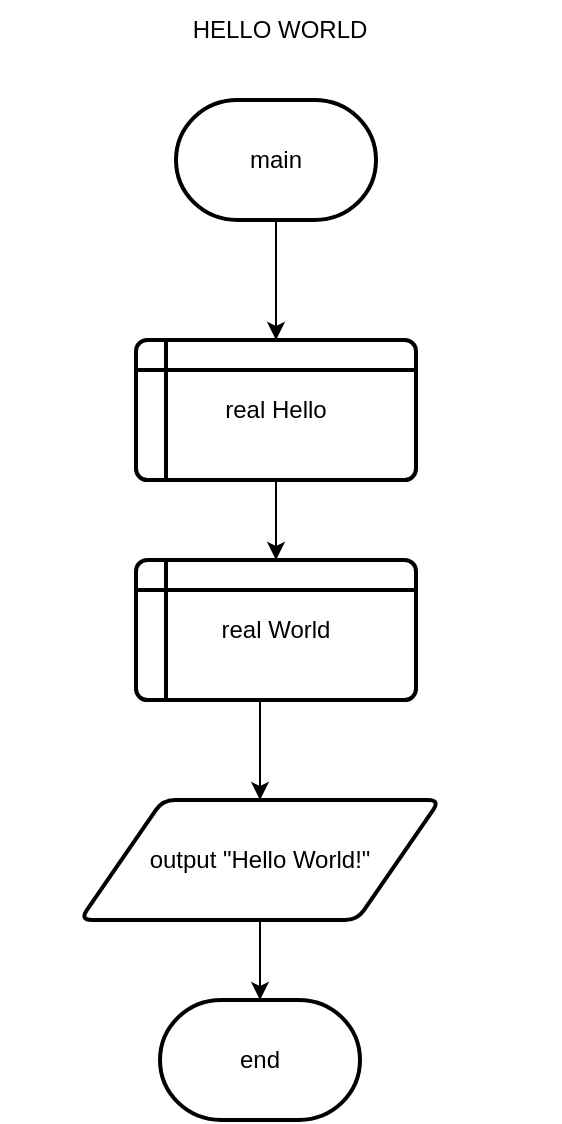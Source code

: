 <mxfile version="21.8.1" type="device">
  <diagram name="Halaman-1" id="7BX-3QSAJB9VlkxWqfOS">
    <mxGraphModel dx="880" dy="478" grid="1" gridSize="10" guides="1" tooltips="1" connect="1" arrows="1" fold="1" page="1" pageScale="1" pageWidth="827" pageHeight="1169" background="none" math="0" shadow="0">
      <root>
        <mxCell id="0" />
        <mxCell id="1" parent="0" />
        <mxCell id="3JNIZwmlUUO5AMIn4faB-1" value="main" style="strokeWidth=2;html=1;shape=mxgraph.flowchart.terminator;whiteSpace=wrap;" parent="1" vertex="1">
          <mxGeometry x="368" y="60" width="100" height="60" as="geometry" />
        </mxCell>
        <mxCell id="NaOJfR_GYInxTu7dCDZz-4" value="" style="edgeStyle=orthogonalEdgeStyle;rounded=0;orthogonalLoop=1;jettySize=auto;html=1;" edge="1" parent="1" source="3JNIZwmlUUO5AMIn4faB-2" target="NaOJfR_GYInxTu7dCDZz-3">
          <mxGeometry relative="1" as="geometry" />
        </mxCell>
        <mxCell id="3JNIZwmlUUO5AMIn4faB-2" value="real Hello" style="shape=internalStorage;whiteSpace=wrap;html=1;dx=15;dy=15;rounded=1;arcSize=8;strokeWidth=2;" parent="1" vertex="1">
          <mxGeometry x="348" y="180" width="140" height="70" as="geometry" />
        </mxCell>
        <mxCell id="3JNIZwmlUUO5AMIn4faB-3" value="" style="endArrow=classic;html=1;rounded=0;exitX=0.5;exitY=1;exitDx=0;exitDy=0;exitPerimeter=0;entryX=0.5;entryY=0;entryDx=0;entryDy=0;" parent="1" source="3JNIZwmlUUO5AMIn4faB-1" target="3JNIZwmlUUO5AMIn4faB-2" edge="1">
          <mxGeometry width="50" height="50" relative="1" as="geometry">
            <mxPoint x="380" y="260" as="sourcePoint" />
            <mxPoint x="420" y="130" as="targetPoint" />
          </mxGeometry>
        </mxCell>
        <mxCell id="3JNIZwmlUUO5AMIn4faB-13" value="HELLO WORLD" style="text;html=1;strokeColor=none;fillColor=none;align=center;verticalAlign=middle;whiteSpace=wrap;rounded=0;" parent="1" vertex="1">
          <mxGeometry x="280" y="10" width="280" height="30" as="geometry" />
        </mxCell>
        <mxCell id="3JNIZwmlUUO5AMIn4faB-14" value="" style="endArrow=classic;html=1;rounded=0;entryX=0.5;entryY=0;entryDx=0;entryDy=0;" parent="1" target="3JNIZwmlUUO5AMIn4faB-4" edge="1">
          <mxGeometry width="50" height="50" relative="1" as="geometry">
            <mxPoint x="410" y="310" as="sourcePoint" />
            <mxPoint x="413" y="420" as="targetPoint" />
          </mxGeometry>
        </mxCell>
        <mxCell id="lys-XyQ_rkWAmhX7ndYN-1" value="" style="edgeStyle=orthogonalEdgeStyle;rounded=0;orthogonalLoop=1;jettySize=auto;html=1;" parent="1" source="3JNIZwmlUUO5AMIn4faB-4" target="3JNIZwmlUUO5AMIn4faB-18" edge="1">
          <mxGeometry relative="1" as="geometry" />
        </mxCell>
        <mxCell id="3JNIZwmlUUO5AMIn4faB-4" value="output &quot;Hello World!&quot;" style="shape=parallelogram;html=1;strokeWidth=2;perimeter=parallelogramPerimeter;whiteSpace=wrap;rounded=1;arcSize=12;size=0.23;" parent="1" vertex="1">
          <mxGeometry x="320" y="410" width="180" height="60" as="geometry" />
        </mxCell>
        <mxCell id="3JNIZwmlUUO5AMIn4faB-18" value="end" style="strokeWidth=2;html=1;shape=mxgraph.flowchart.terminator;whiteSpace=wrap;" parent="1" vertex="1">
          <mxGeometry x="360" y="510" width="100" height="60" as="geometry" />
        </mxCell>
        <mxCell id="NaOJfR_GYInxTu7dCDZz-3" value="real World" style="shape=internalStorage;whiteSpace=wrap;html=1;dx=15;dy=15;rounded=1;arcSize=8;strokeWidth=2;" vertex="1" parent="1">
          <mxGeometry x="348" y="290" width="140" height="70" as="geometry" />
        </mxCell>
      </root>
    </mxGraphModel>
  </diagram>
</mxfile>
